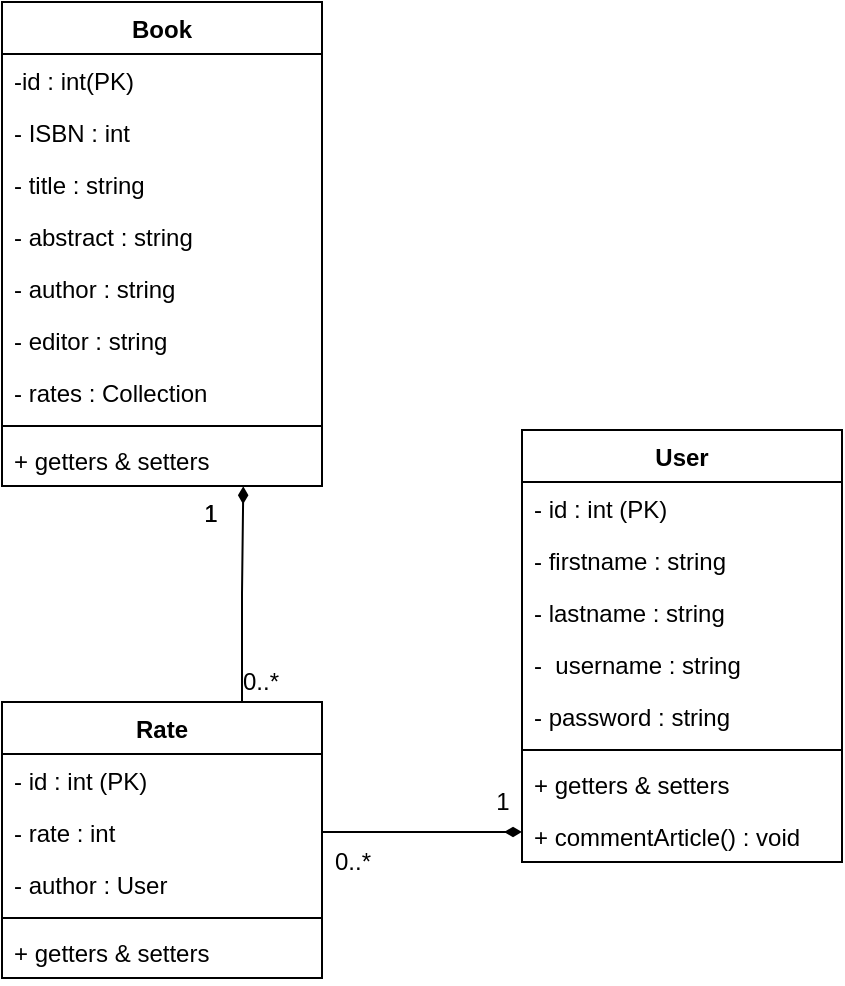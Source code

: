 <mxfile version="16.0.2" type="device"><diagram id="C5RBs43oDa-KdzZeNtuy" name="Page-1"><mxGraphModel dx="918" dy="529" grid="1" gridSize="10" guides="1" tooltips="1" connect="1" arrows="1" fold="1" page="1" pageScale="1" pageWidth="827" pageHeight="1169" math="0" shadow="0"><root><mxCell id="WIyWlLk6GJQsqaUBKTNV-0"/><mxCell id="WIyWlLk6GJQsqaUBKTNV-1" parent="WIyWlLk6GJQsqaUBKTNV-0"/><mxCell id="6oMASKSokNK9Vk3muZvC-0" value="Book" style="swimlane;fontStyle=1;align=center;verticalAlign=top;childLayout=stackLayout;horizontal=1;startSize=26;horizontalStack=0;resizeParent=1;resizeParentMax=0;resizeLast=0;collapsible=1;marginBottom=0;" vertex="1" parent="WIyWlLk6GJQsqaUBKTNV-1"><mxGeometry x="320" y="300" width="160" height="242" as="geometry"/></mxCell><mxCell id="6oMASKSokNK9Vk3muZvC-1" value="-id : int(PK)" style="text;strokeColor=none;fillColor=none;align=left;verticalAlign=top;spacingLeft=4;spacingRight=4;overflow=hidden;rotatable=0;points=[[0,0.5],[1,0.5]];portConstraint=eastwest;" vertex="1" parent="6oMASKSokNK9Vk3muZvC-0"><mxGeometry y="26" width="160" height="26" as="geometry"/></mxCell><mxCell id="6oMASKSokNK9Vk3muZvC-4" value="- ISBN : int" style="text;strokeColor=none;fillColor=none;align=left;verticalAlign=top;spacingLeft=4;spacingRight=4;overflow=hidden;rotatable=0;points=[[0,0.5],[1,0.5]];portConstraint=eastwest;" vertex="1" parent="6oMASKSokNK9Vk3muZvC-0"><mxGeometry y="52" width="160" height="26" as="geometry"/></mxCell><mxCell id="6oMASKSokNK9Vk3muZvC-5" value="- title : string" style="text;strokeColor=none;fillColor=none;align=left;verticalAlign=top;spacingLeft=4;spacingRight=4;overflow=hidden;rotatable=0;points=[[0,0.5],[1,0.5]];portConstraint=eastwest;" vertex="1" parent="6oMASKSokNK9Vk3muZvC-0"><mxGeometry y="78" width="160" height="26" as="geometry"/></mxCell><mxCell id="6oMASKSokNK9Vk3muZvC-6" value="- abstract : string" style="text;strokeColor=none;fillColor=none;align=left;verticalAlign=top;spacingLeft=4;spacingRight=4;overflow=hidden;rotatable=0;points=[[0,0.5],[1,0.5]];portConstraint=eastwest;" vertex="1" parent="6oMASKSokNK9Vk3muZvC-0"><mxGeometry y="104" width="160" height="26" as="geometry"/></mxCell><mxCell id="6oMASKSokNK9Vk3muZvC-7" value="- author : string" style="text;strokeColor=none;fillColor=none;align=left;verticalAlign=top;spacingLeft=4;spacingRight=4;overflow=hidden;rotatable=0;points=[[0,0.5],[1,0.5]];portConstraint=eastwest;" vertex="1" parent="6oMASKSokNK9Vk3muZvC-0"><mxGeometry y="130" width="160" height="26" as="geometry"/></mxCell><mxCell id="6oMASKSokNK9Vk3muZvC-8" value="- editor : string" style="text;strokeColor=none;fillColor=none;align=left;verticalAlign=top;spacingLeft=4;spacingRight=4;overflow=hidden;rotatable=0;points=[[0,0.5],[1,0.5]];portConstraint=eastwest;" vertex="1" parent="6oMASKSokNK9Vk3muZvC-0"><mxGeometry y="156" width="160" height="26" as="geometry"/></mxCell><mxCell id="6oMASKSokNK9Vk3muZvC-37" value="- rates : Collection" style="text;strokeColor=none;fillColor=none;align=left;verticalAlign=top;spacingLeft=4;spacingRight=4;overflow=hidden;rotatable=0;points=[[0,0.5],[1,0.5]];portConstraint=eastwest;" vertex="1" parent="6oMASKSokNK9Vk3muZvC-0"><mxGeometry y="182" width="160" height="26" as="geometry"/></mxCell><mxCell id="6oMASKSokNK9Vk3muZvC-2" value="" style="line;strokeWidth=1;fillColor=none;align=left;verticalAlign=middle;spacingTop=-1;spacingLeft=3;spacingRight=3;rotatable=0;labelPosition=right;points=[];portConstraint=eastwest;" vertex="1" parent="6oMASKSokNK9Vk3muZvC-0"><mxGeometry y="208" width="160" height="8" as="geometry"/></mxCell><mxCell id="6oMASKSokNK9Vk3muZvC-3" value="+ getters &amp; setters" style="text;strokeColor=none;fillColor=none;align=left;verticalAlign=top;spacingLeft=4;spacingRight=4;overflow=hidden;rotatable=0;points=[[0,0.5],[1,0.5]];portConstraint=eastwest;" vertex="1" parent="6oMASKSokNK9Vk3muZvC-0"><mxGeometry y="216" width="160" height="26" as="geometry"/></mxCell><mxCell id="6oMASKSokNK9Vk3muZvC-27" style="edgeStyle=orthogonalEdgeStyle;rounded=0;orthogonalLoop=1;jettySize=auto;html=1;exitX=0.75;exitY=0;exitDx=0;exitDy=0;entryX=0.754;entryY=1.005;entryDx=0;entryDy=0;entryPerimeter=0;endArrow=diamondThin;endFill=1;" edge="1" parent="WIyWlLk6GJQsqaUBKTNV-1" source="6oMASKSokNK9Vk3muZvC-9" target="6oMASKSokNK9Vk3muZvC-3"><mxGeometry relative="1" as="geometry"/></mxCell><mxCell id="6oMASKSokNK9Vk3muZvC-9" value="Rate" style="swimlane;fontStyle=1;align=center;verticalAlign=top;childLayout=stackLayout;horizontal=1;startSize=26;horizontalStack=0;resizeParent=1;resizeParentMax=0;resizeLast=0;collapsible=1;marginBottom=0;" vertex="1" parent="WIyWlLk6GJQsqaUBKTNV-1"><mxGeometry x="320" y="650" width="160" height="138" as="geometry"/></mxCell><mxCell id="6oMASKSokNK9Vk3muZvC-10" value="- id : int (PK)" style="text;strokeColor=none;fillColor=none;align=left;verticalAlign=top;spacingLeft=4;spacingRight=4;overflow=hidden;rotatable=0;points=[[0,0.5],[1,0.5]];portConstraint=eastwest;" vertex="1" parent="6oMASKSokNK9Vk3muZvC-9"><mxGeometry y="26" width="160" height="26" as="geometry"/></mxCell><mxCell id="6oMASKSokNK9Vk3muZvC-13" value="- rate : int" style="text;strokeColor=none;fillColor=none;align=left;verticalAlign=top;spacingLeft=4;spacingRight=4;overflow=hidden;rotatable=0;points=[[0,0.5],[1,0.5]];portConstraint=eastwest;" vertex="1" parent="6oMASKSokNK9Vk3muZvC-9"><mxGeometry y="52" width="160" height="26" as="geometry"/></mxCell><mxCell id="6oMASKSokNK9Vk3muZvC-14" value="- author : User" style="text;strokeColor=none;fillColor=none;align=left;verticalAlign=top;spacingLeft=4;spacingRight=4;overflow=hidden;rotatable=0;points=[[0,0.5],[1,0.5]];portConstraint=eastwest;" vertex="1" parent="6oMASKSokNK9Vk3muZvC-9"><mxGeometry y="78" width="160" height="26" as="geometry"/></mxCell><mxCell id="6oMASKSokNK9Vk3muZvC-11" value="" style="line;strokeWidth=1;fillColor=none;align=left;verticalAlign=middle;spacingTop=-1;spacingLeft=3;spacingRight=3;rotatable=0;labelPosition=right;points=[];portConstraint=eastwest;" vertex="1" parent="6oMASKSokNK9Vk3muZvC-9"><mxGeometry y="104" width="160" height="8" as="geometry"/></mxCell><mxCell id="6oMASKSokNK9Vk3muZvC-12" value="+ getters &amp; setters" style="text;strokeColor=none;fillColor=none;align=left;verticalAlign=top;spacingLeft=4;spacingRight=4;overflow=hidden;rotatable=0;points=[[0,0.5],[1,0.5]];portConstraint=eastwest;" vertex="1" parent="6oMASKSokNK9Vk3muZvC-9"><mxGeometry y="112" width="160" height="26" as="geometry"/></mxCell><mxCell id="6oMASKSokNK9Vk3muZvC-16" value="User" style="swimlane;fontStyle=1;align=center;verticalAlign=top;childLayout=stackLayout;horizontal=1;startSize=26;horizontalStack=0;resizeParent=1;resizeParentMax=0;resizeLast=0;collapsible=1;marginBottom=0;" vertex="1" parent="WIyWlLk6GJQsqaUBKTNV-1"><mxGeometry x="580" y="514" width="160" height="216" as="geometry"/></mxCell><mxCell id="6oMASKSokNK9Vk3muZvC-17" value="- id : int (PK)" style="text;strokeColor=none;fillColor=none;align=left;verticalAlign=top;spacingLeft=4;spacingRight=4;overflow=hidden;rotatable=0;points=[[0,0.5],[1,0.5]];portConstraint=eastwest;" vertex="1" parent="6oMASKSokNK9Vk3muZvC-16"><mxGeometry y="26" width="160" height="26" as="geometry"/></mxCell><mxCell id="6oMASKSokNK9Vk3muZvC-21" value="- firstname : string" style="text;strokeColor=none;fillColor=none;align=left;verticalAlign=top;spacingLeft=4;spacingRight=4;overflow=hidden;rotatable=0;points=[[0,0.5],[1,0.5]];portConstraint=eastwest;" vertex="1" parent="6oMASKSokNK9Vk3muZvC-16"><mxGeometry y="52" width="160" height="26" as="geometry"/></mxCell><mxCell id="6oMASKSokNK9Vk3muZvC-22" value="- lastname : string" style="text;strokeColor=none;fillColor=none;align=left;verticalAlign=top;spacingLeft=4;spacingRight=4;overflow=hidden;rotatable=0;points=[[0,0.5],[1,0.5]];portConstraint=eastwest;" vertex="1" parent="6oMASKSokNK9Vk3muZvC-16"><mxGeometry y="78" width="160" height="26" as="geometry"/></mxCell><mxCell id="6oMASKSokNK9Vk3muZvC-20" value="-  username : string" style="text;strokeColor=none;fillColor=none;align=left;verticalAlign=top;spacingLeft=4;spacingRight=4;overflow=hidden;rotatable=0;points=[[0,0.5],[1,0.5]];portConstraint=eastwest;" vertex="1" parent="6oMASKSokNK9Vk3muZvC-16"><mxGeometry y="104" width="160" height="26" as="geometry"/></mxCell><mxCell id="6oMASKSokNK9Vk3muZvC-23" value="- password : string" style="text;strokeColor=none;fillColor=none;align=left;verticalAlign=top;spacingLeft=4;spacingRight=4;overflow=hidden;rotatable=0;points=[[0,0.5],[1,0.5]];portConstraint=eastwest;" vertex="1" parent="6oMASKSokNK9Vk3muZvC-16"><mxGeometry y="130" width="160" height="26" as="geometry"/></mxCell><mxCell id="6oMASKSokNK9Vk3muZvC-18" value="" style="line;strokeWidth=1;fillColor=none;align=left;verticalAlign=middle;spacingTop=-1;spacingLeft=3;spacingRight=3;rotatable=0;labelPosition=right;points=[];portConstraint=eastwest;" vertex="1" parent="6oMASKSokNK9Vk3muZvC-16"><mxGeometry y="156" width="160" height="8" as="geometry"/></mxCell><mxCell id="6oMASKSokNK9Vk3muZvC-19" value="+ getters &amp; setters" style="text;strokeColor=none;fillColor=none;align=left;verticalAlign=top;spacingLeft=4;spacingRight=4;overflow=hidden;rotatable=0;points=[[0,0.5],[1,0.5]];portConstraint=eastwest;" vertex="1" parent="6oMASKSokNK9Vk3muZvC-16"><mxGeometry y="164" width="160" height="26" as="geometry"/></mxCell><mxCell id="6oMASKSokNK9Vk3muZvC-24" value="+ commentArticle() : void" style="text;strokeColor=none;fillColor=none;align=left;verticalAlign=top;spacingLeft=4;spacingRight=4;overflow=hidden;rotatable=0;points=[[0,0.5],[1,0.5]];portConstraint=eastwest;" vertex="1" parent="6oMASKSokNK9Vk3muZvC-16"><mxGeometry y="190" width="160" height="26" as="geometry"/></mxCell><mxCell id="6oMASKSokNK9Vk3muZvC-28" value="1" style="text;html=1;align=center;verticalAlign=middle;resizable=0;points=[];autosize=1;strokeColor=none;fillColor=none;" vertex="1" parent="WIyWlLk6GJQsqaUBKTNV-1"><mxGeometry x="414" y="546" width="20" height="20" as="geometry"/></mxCell><mxCell id="6oMASKSokNK9Vk3muZvC-29" value="1" style="text;html=1;align=center;verticalAlign=middle;resizable=0;points=[];autosize=1;strokeColor=none;fillColor=none;" vertex="1" parent="WIyWlLk6GJQsqaUBKTNV-1"><mxGeometry x="414" y="546" width="20" height="20" as="geometry"/></mxCell><mxCell id="6oMASKSokNK9Vk3muZvC-30" value="0..*" style="text;html=1;align=center;verticalAlign=middle;resizable=0;points=[];autosize=1;strokeColor=none;fillColor=none;" vertex="1" parent="WIyWlLk6GJQsqaUBKTNV-1"><mxGeometry x="434" y="630" width="30" height="20" as="geometry"/></mxCell><mxCell id="6oMASKSokNK9Vk3muZvC-34" value="1" style="text;html=1;align=center;verticalAlign=middle;resizable=0;points=[];autosize=1;strokeColor=none;fillColor=none;" vertex="1" parent="WIyWlLk6GJQsqaUBKTNV-1"><mxGeometry x="560" y="690" width="20" height="20" as="geometry"/></mxCell><mxCell id="6oMASKSokNK9Vk3muZvC-35" style="edgeStyle=orthogonalEdgeStyle;rounded=0;orthogonalLoop=1;jettySize=auto;html=1;exitX=1;exitY=0.5;exitDx=0;exitDy=0;startArrow=none;startFill=0;endArrow=diamondThin;endFill=1;" edge="1" parent="WIyWlLk6GJQsqaUBKTNV-1" source="6oMASKSokNK9Vk3muZvC-13"><mxGeometry relative="1" as="geometry"><mxPoint x="580" y="715" as="targetPoint"/><Array as="points"><mxPoint x="580" y="715"/></Array></mxGeometry></mxCell><mxCell id="6oMASKSokNK9Vk3muZvC-36" value="0..*" style="text;html=1;align=center;verticalAlign=middle;resizable=0;points=[];autosize=1;strokeColor=none;fillColor=none;" vertex="1" parent="WIyWlLk6GJQsqaUBKTNV-1"><mxGeometry x="480" y="720" width="30" height="20" as="geometry"/></mxCell></root></mxGraphModel></diagram></mxfile>